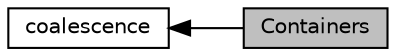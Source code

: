 digraph "Containers"
{
  edge [fontname="Helvetica",fontsize="10",labelfontname="Helvetica",labelfontsize="10"];
  node [fontname="Helvetica",fontsize="10",shape=box];
  rankdir=LR;
  Node1 [label="coalescence",height=0.2,width=0.4,color="black", fillcolor="white", style="filled",URL="$group__coalescence.html",tooltip="Template algorithms for operating coalescence operations on data sequences."];
  Node0 [label="Containers",height=0.2,width=0.4,color="black", fillcolor="grey75", style="filled", fontcolor="black",tooltip="Template containers for coalescent reconstruction involving non-trivial data manipulation."];
  Node1->Node0 [shape=plaintext, dir="back", style="solid"];
}
